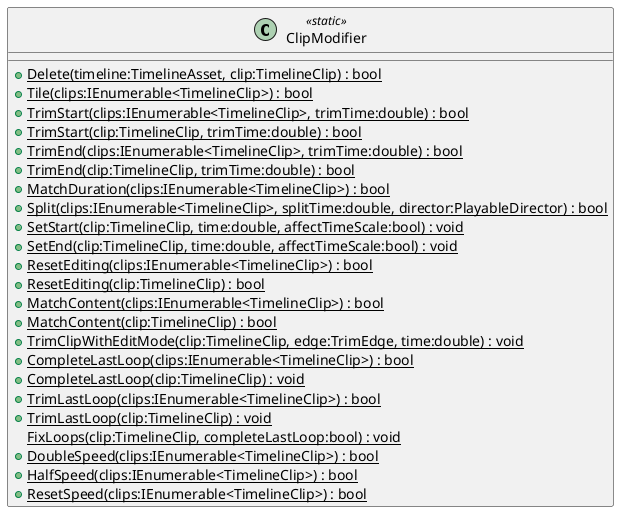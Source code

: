 @startuml
class ClipModifier <<static>> {
    + {static} Delete(timeline:TimelineAsset, clip:TimelineClip) : bool
    + {static} Tile(clips:IEnumerable<TimelineClip>) : bool
    + {static} TrimStart(clips:IEnumerable<TimelineClip>, trimTime:double) : bool
    + {static} TrimStart(clip:TimelineClip, trimTime:double) : bool
    + {static} TrimEnd(clips:IEnumerable<TimelineClip>, trimTime:double) : bool
    + {static} TrimEnd(clip:TimelineClip, trimTime:double) : bool
    + {static} MatchDuration(clips:IEnumerable<TimelineClip>) : bool
    + {static} Split(clips:IEnumerable<TimelineClip>, splitTime:double, director:PlayableDirector) : bool
    + {static} SetStart(clip:TimelineClip, time:double, affectTimeScale:bool) : void
    + {static} SetEnd(clip:TimelineClip, time:double, affectTimeScale:bool) : void
    + {static} ResetEditing(clips:IEnumerable<TimelineClip>) : bool
    + {static} ResetEditing(clip:TimelineClip) : bool
    + {static} MatchContent(clips:IEnumerable<TimelineClip>) : bool
    + {static} MatchContent(clip:TimelineClip) : bool
    + {static} TrimClipWithEditMode(clip:TimelineClip, edge:TrimEdge, time:double) : void
    + {static} CompleteLastLoop(clips:IEnumerable<TimelineClip>) : bool
    + {static} CompleteLastLoop(clip:TimelineClip) : void
    + {static} TrimLastLoop(clips:IEnumerable<TimelineClip>) : bool
    + {static} TrimLastLoop(clip:TimelineClip) : void
    {static} FixLoops(clip:TimelineClip, completeLastLoop:bool) : void
    + {static} DoubleSpeed(clips:IEnumerable<TimelineClip>) : bool
    + {static} HalfSpeed(clips:IEnumerable<TimelineClip>) : bool
    + {static} ResetSpeed(clips:IEnumerable<TimelineClip>) : bool
}
@enduml
